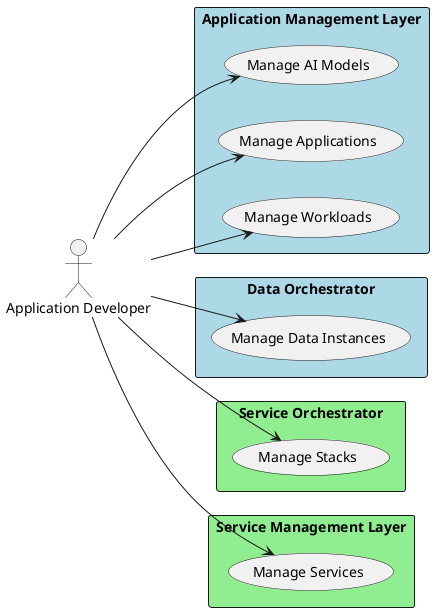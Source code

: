 @startuml

left to right direction


Actor "Application Developer" as ApplicationDeveloper


rectangle "Application Management Layer" as aml #lightblue {
        usecase "Manage AI Models" as ManageAIModels
    ApplicationDeveloper --> ManageAIModels
    usecase "Manage Applications" as ManageApplications
    ApplicationDeveloper --> ManageApplications
    usecase "Manage Workloads" as ManageWorkloads
    ApplicationDeveloper --> ManageWorkloads

}

rectangle "Data Orchestrator" as do #lightblue {
        usecase "Manage Data Instances" as ManageDataInstances
    ApplicationDeveloper --> ManageDataInstances

}

rectangle "Service Orchestrator" as so #lightgreen {
        usecase "Manage Stacks" as ManageStacks
    ApplicationDeveloper --> ManageStacks

}

rectangle "Service Management Layer" as sml #lightgreen {
        usecase "Manage Services" as ManageServices
    ApplicationDeveloper --> ManageServices

}


@enduml

